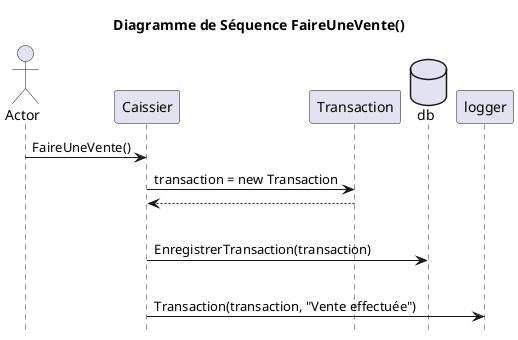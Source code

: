 @startuml
hide footbox
title Diagramme de Séquence FaireUneVente()

actor       Actor       as a
participant Caissier as c
participant Transaction as t
database    db    as d
participant logger as l
a -> c : FaireUneVente()
c -> t : transaction = new Transaction
c <-- t
|||
c -> d : EnregistrerTransaction(transaction)
|||
c -> l : Transaction(transaction, "Vente effectuée")
@enduml
